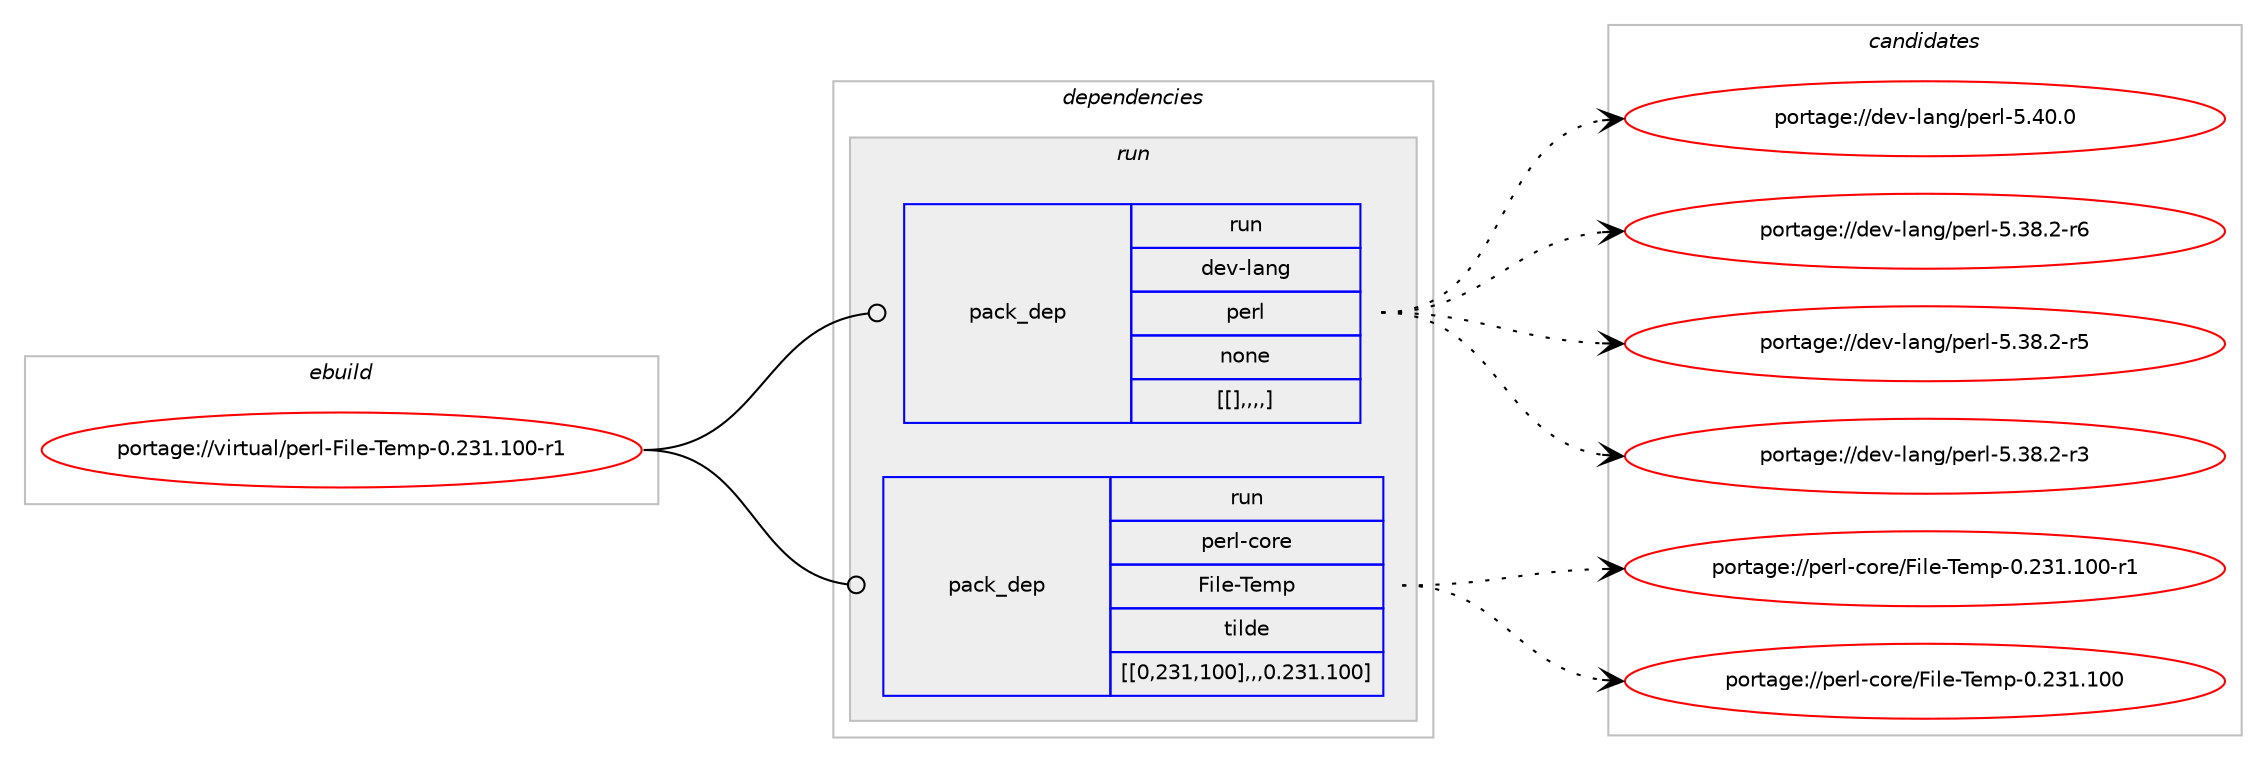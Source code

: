 digraph prolog {

# *************
# Graph options
# *************

newrank=true;
concentrate=true;
compound=true;
graph [rankdir=LR,fontname=Helvetica,fontsize=10,ranksep=1.5];#, ranksep=2.5, nodesep=0.2];
edge  [arrowhead=vee];
node  [fontname=Helvetica,fontsize=10];

# **********
# The ebuild
# **********

subgraph cluster_leftcol {
color=gray;
label=<<i>ebuild</i>>;
id [label="portage://virtual/perl-File-Temp-0.231.100-r1", color=red, width=4, href="../virtual/perl-File-Temp-0.231.100-r1.svg"];
}

# ****************
# The dependencies
# ****************

subgraph cluster_midcol {
color=gray;
label=<<i>dependencies</i>>;
subgraph cluster_compile {
fillcolor="#eeeeee";
style=filled;
label=<<i>compile</i>>;
}
subgraph cluster_compileandrun {
fillcolor="#eeeeee";
style=filled;
label=<<i>compile and run</i>>;
}
subgraph cluster_run {
fillcolor="#eeeeee";
style=filled;
label=<<i>run</i>>;
subgraph pack1669 {
dependency2215 [label=<<TABLE BORDER="0" CELLBORDER="1" CELLSPACING="0" CELLPADDING="4" WIDTH="220"><TR><TD ROWSPAN="6" CELLPADDING="30">pack_dep</TD></TR><TR><TD WIDTH="110">run</TD></TR><TR><TD>dev-lang</TD></TR><TR><TD>perl</TD></TR><TR><TD>none</TD></TR><TR><TD>[[],,,,]</TD></TR></TABLE>>, shape=none, color=blue];
}
id:e -> dependency2215:w [weight=20,style="solid",arrowhead="odot"];
subgraph pack1672 {
dependency2218 [label=<<TABLE BORDER="0" CELLBORDER="1" CELLSPACING="0" CELLPADDING="4" WIDTH="220"><TR><TD ROWSPAN="6" CELLPADDING="30">pack_dep</TD></TR><TR><TD WIDTH="110">run</TD></TR><TR><TD>perl-core</TD></TR><TR><TD>File-Temp</TD></TR><TR><TD>tilde</TD></TR><TR><TD>[[0,231,100],,,0.231.100]</TD></TR></TABLE>>, shape=none, color=blue];
}
id:e -> dependency2218:w [weight=20,style="solid",arrowhead="odot"];
}
}

# **************
# The candidates
# **************

subgraph cluster_choices {
rank=same;
color=gray;
label=<<i>candidates</i>>;

subgraph choice1655 {
color=black;
nodesep=1;
choice10010111845108971101034711210111410845534652484648 [label="portage://dev-lang/perl-5.40.0", color=red, width=4,href="../dev-lang/perl-5.40.0.svg"];
choice100101118451089711010347112101114108455346515646504511454 [label="portage://dev-lang/perl-5.38.2-r6", color=red, width=4,href="../dev-lang/perl-5.38.2-r6.svg"];
choice100101118451089711010347112101114108455346515646504511453 [label="portage://dev-lang/perl-5.38.2-r5", color=red, width=4,href="../dev-lang/perl-5.38.2-r5.svg"];
choice100101118451089711010347112101114108455346515646504511451 [label="portage://dev-lang/perl-5.38.2-r3", color=red, width=4,href="../dev-lang/perl-5.38.2-r3.svg"];
dependency2215:e -> choice10010111845108971101034711210111410845534652484648:w [style=dotted,weight="100"];
dependency2215:e -> choice100101118451089711010347112101114108455346515646504511454:w [style=dotted,weight="100"];
dependency2215:e -> choice100101118451089711010347112101114108455346515646504511453:w [style=dotted,weight="100"];
dependency2215:e -> choice100101118451089711010347112101114108455346515646504511451:w [style=dotted,weight="100"];
}
subgraph choice1663 {
color=black;
nodesep=1;
choice112101114108459911111410147701051081014584101109112454846505149464948484511449 [label="portage://perl-core/File-Temp-0.231.100-r1", color=red, width=4,href="../perl-core/File-Temp-0.231.100-r1.svg"];
choice11210111410845991111141014770105108101458410110911245484650514946494848 [label="portage://perl-core/File-Temp-0.231.100", color=red, width=4,href="../perl-core/File-Temp-0.231.100.svg"];
dependency2218:e -> choice112101114108459911111410147701051081014584101109112454846505149464948484511449:w [style=dotted,weight="100"];
dependency2218:e -> choice11210111410845991111141014770105108101458410110911245484650514946494848:w [style=dotted,weight="100"];
}
}

}
